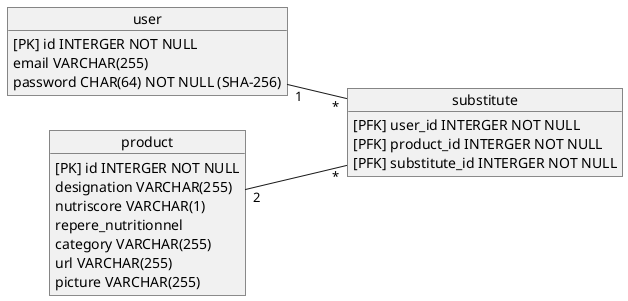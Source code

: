 @startuml 06_MPD

left to right direction

object user{
    [PK] id INTERGER NOT NULL
    email VARCHAR(255)
    password CHAR(64) NOT NULL (SHA-256)
}

object product{
    [PK] id INTERGER NOT NULL
    designation VARCHAR(255)
    nutriscore VARCHAR(1)
    repere_nutritionnel
    category VARCHAR(255)
    url VARCHAR(255)
    picture VARCHAR(255)
}

object substitute{
    [PFK] user_id INTERGER NOT NULL
    [PFK] product_id INTERGER NOT NULL
    [PFK] substitute_id INTERGER NOT NULL
}

user "1" -- "*" substitute
product "2" -- "*" substitute


@enduml